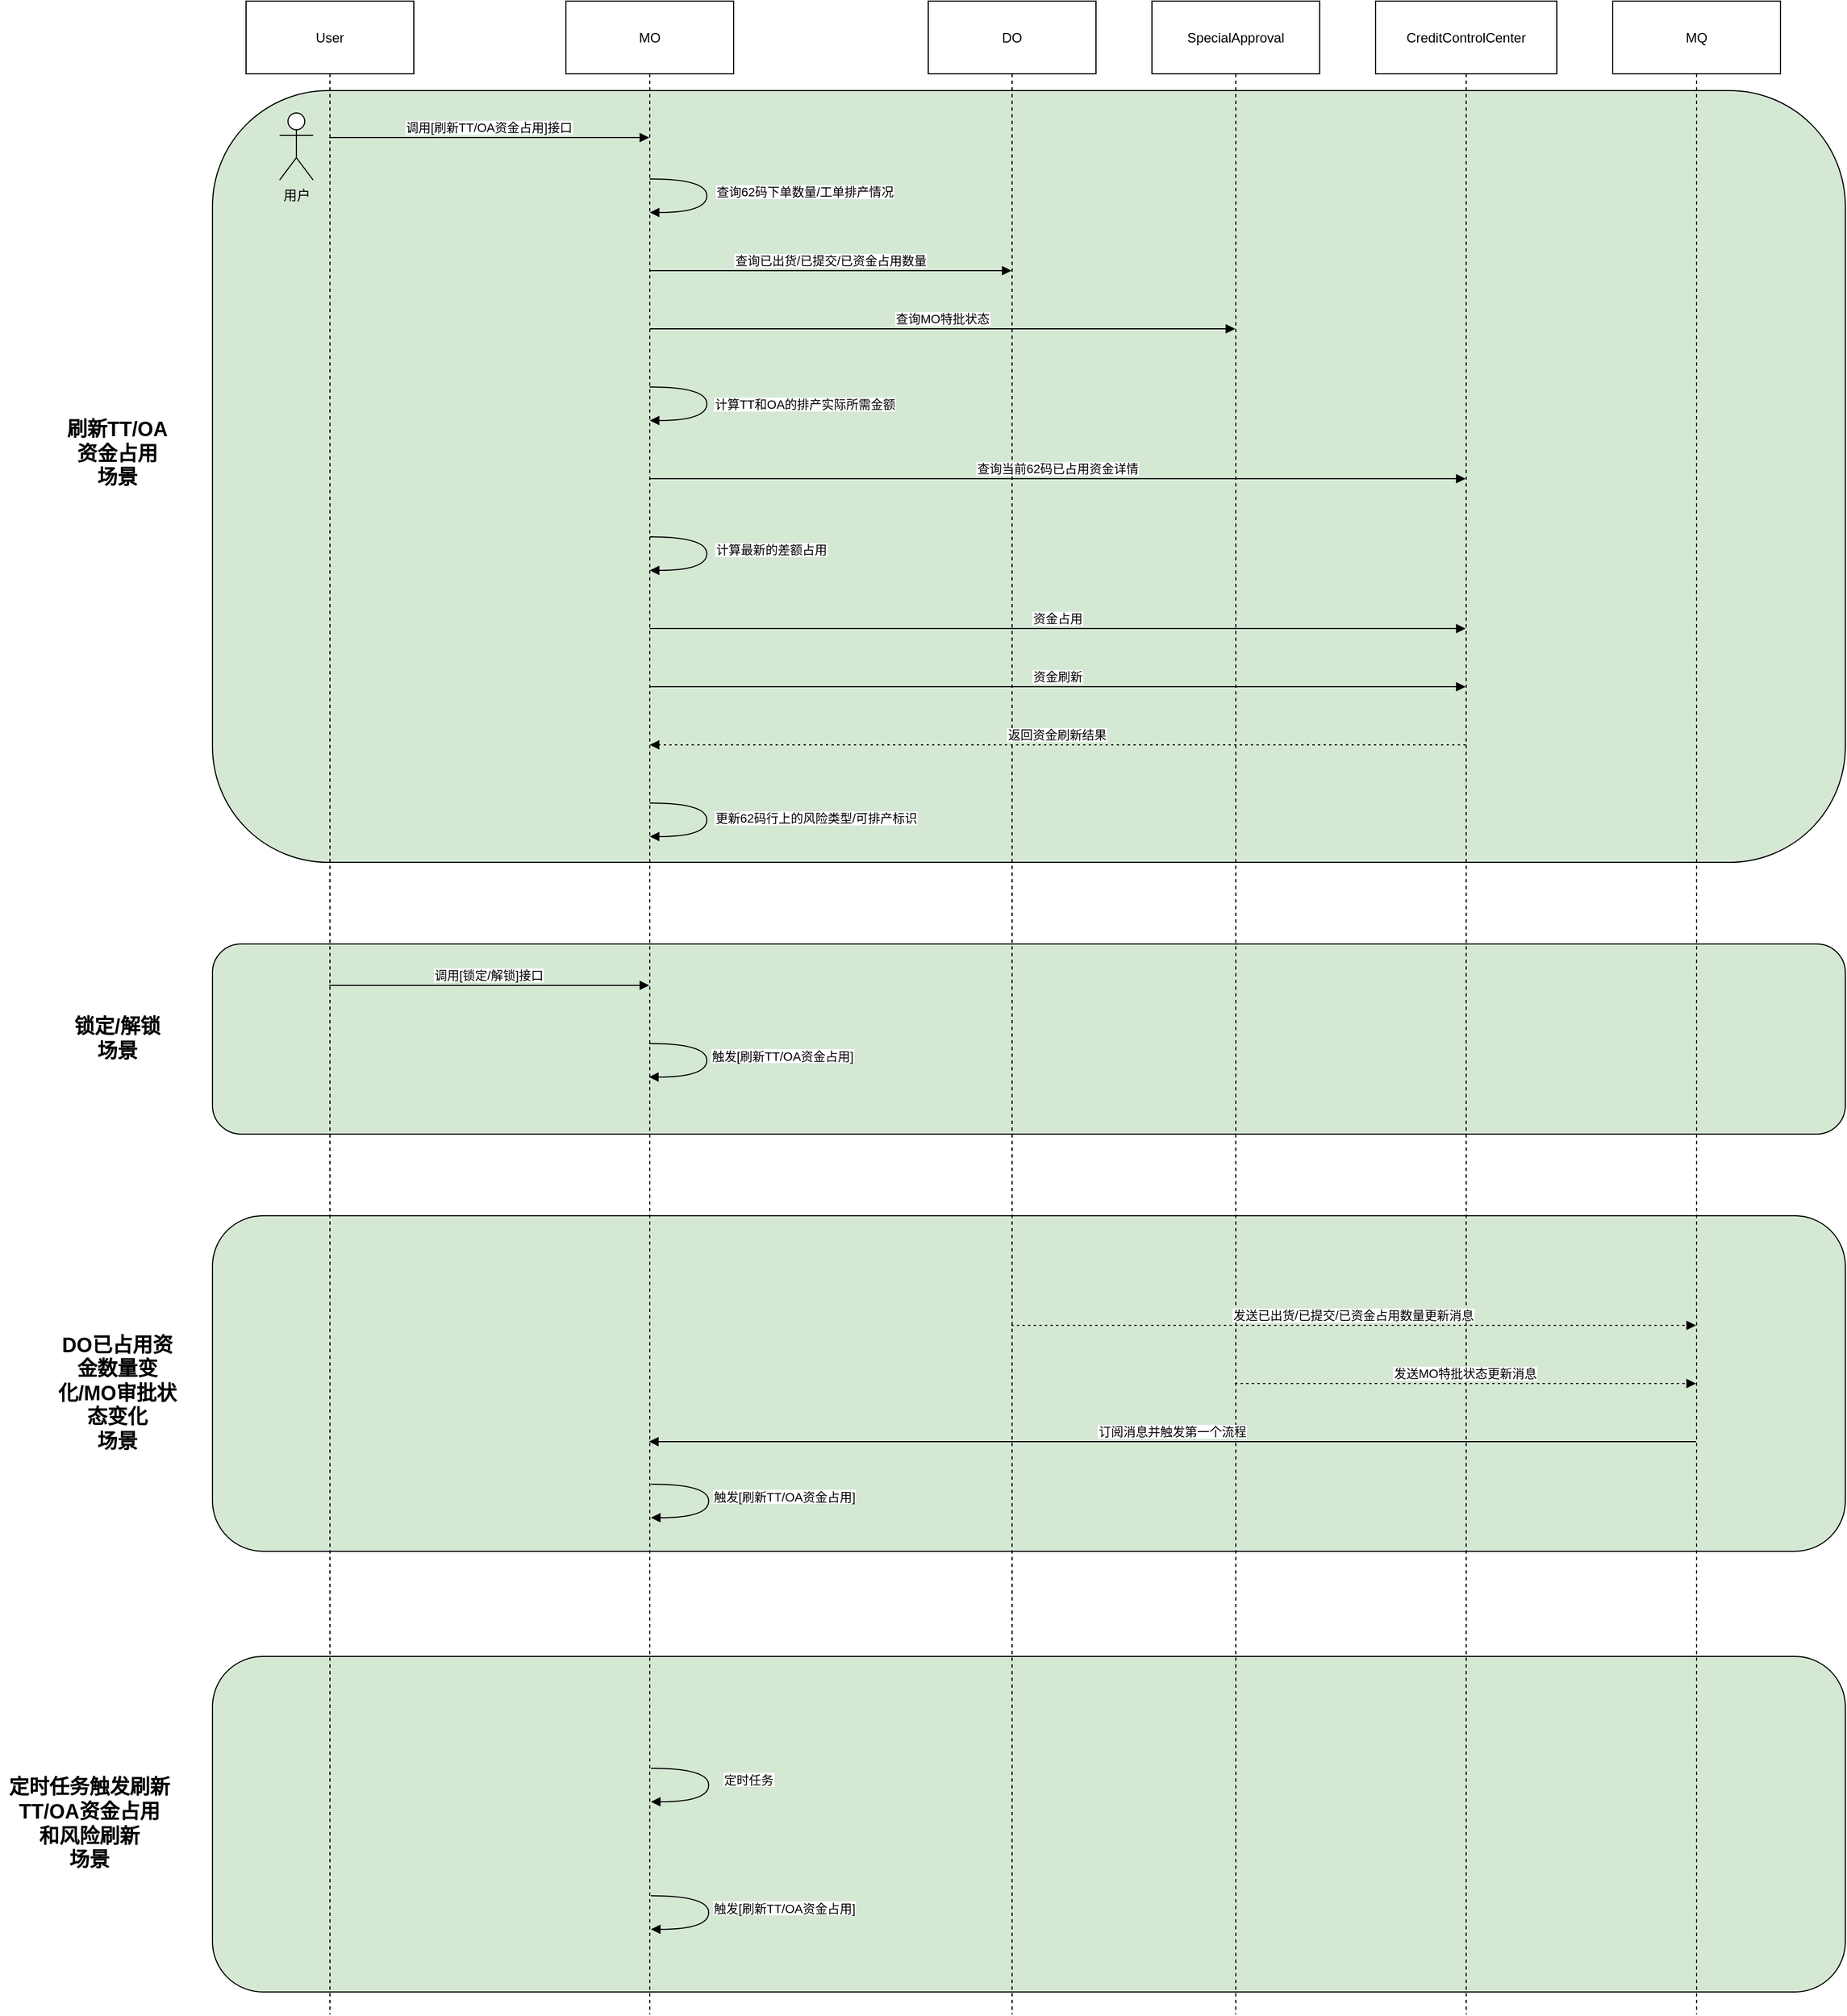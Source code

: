 <mxfile version="28.1.1">
  <diagram id="C5NioDderLb10LAesJQF" name="第 1 页">
    <mxGraphModel dx="2328" dy="917" grid="1" gridSize="10" guides="1" tooltips="1" connect="1" arrows="1" fold="1" page="1" pageScale="1" pageWidth="827" pageHeight="1169" math="0" shadow="0">
      <root>
        <mxCell id="0" />
        <mxCell id="1" parent="0" />
        <mxCell id="C7deDFVK92EXtW-6BP_k-26" value="" style="rounded=1;whiteSpace=wrap;html=1;fillColor=#D5E8D4;" vertex="1" parent="1">
          <mxGeometry x="-30" y="1480" width="1460" height="300" as="geometry" />
        </mxCell>
        <mxCell id="C7deDFVK92EXtW-6BP_k-24" value="" style="rounded=1;whiteSpace=wrap;html=1;fillColor=#D5E8D4;" vertex="1" parent="1">
          <mxGeometry x="-30" y="843" width="1460" height="170" as="geometry" />
        </mxCell>
        <mxCell id="C7deDFVK92EXtW-6BP_k-23" value="" style="rounded=1;whiteSpace=wrap;html=1;fillColor=#D5E8D4;" vertex="1" parent="1">
          <mxGeometry x="-30" y="1086" width="1460" height="300" as="geometry" />
        </mxCell>
        <mxCell id="bJO9nJOLajhvGZVp3YKl-24" value="" style="rounded=1;whiteSpace=wrap;html=1;fillColor=#D5E8D4;" parent="1" vertex="1">
          <mxGeometry x="-30" y="80" width="1460" height="690" as="geometry" />
        </mxCell>
        <mxCell id="2" value="User" style="shape=umlLifeline;perimeter=lifelinePerimeter;whiteSpace=wrap;container=1;dropTarget=0;collapsible=0;recursiveResize=0;outlineConnect=0;portConstraint=eastwest;newEdgeStyle={&quot;edgeStyle&quot;:&quot;elbowEdgeStyle&quot;,&quot;elbow&quot;:&quot;vertical&quot;,&quot;curved&quot;:0,&quot;rounded&quot;:0};size=65;" parent="1" vertex="1">
          <mxGeometry width="150" height="1800" as="geometry" />
        </mxCell>
        <mxCell id="3" value="MO" style="shape=umlLifeline;perimeter=lifelinePerimeter;whiteSpace=wrap;container=1;dropTarget=0;collapsible=0;recursiveResize=0;outlineConnect=0;portConstraint=eastwest;newEdgeStyle={&quot;edgeStyle&quot;:&quot;elbowEdgeStyle&quot;,&quot;elbow&quot;:&quot;vertical&quot;,&quot;curved&quot;:0,&quot;rounded&quot;:0};size=65;" parent="1" vertex="1">
          <mxGeometry x="286" width="150" height="1800" as="geometry" />
        </mxCell>
        <mxCell id="4" value="DO" style="shape=umlLifeline;perimeter=lifelinePerimeter;whiteSpace=wrap;container=1;dropTarget=0;collapsible=0;recursiveResize=0;outlineConnect=0;portConstraint=eastwest;newEdgeStyle={&quot;edgeStyle&quot;:&quot;elbowEdgeStyle&quot;,&quot;elbow&quot;:&quot;vertical&quot;,&quot;curved&quot;:0,&quot;rounded&quot;:0};size=65;" parent="1" vertex="1">
          <mxGeometry x="610" width="150" height="1800" as="geometry" />
        </mxCell>
        <mxCell id="5" value="SpecialApproval" style="shape=umlLifeline;perimeter=lifelinePerimeter;whiteSpace=wrap;container=1;dropTarget=0;collapsible=0;recursiveResize=0;outlineConnect=0;portConstraint=eastwest;newEdgeStyle={&quot;edgeStyle&quot;:&quot;elbowEdgeStyle&quot;,&quot;elbow&quot;:&quot;vertical&quot;,&quot;curved&quot;:0,&quot;rounded&quot;:0};size=65;" parent="1" vertex="1">
          <mxGeometry x="810" width="150" height="1800" as="geometry" />
        </mxCell>
        <mxCell id="6" value="CreditControlCenter" style="shape=umlLifeline;perimeter=lifelinePerimeter;whiteSpace=wrap;container=1;dropTarget=0;collapsible=0;recursiveResize=0;outlineConnect=0;portConstraint=eastwest;newEdgeStyle={&quot;edgeStyle&quot;:&quot;elbowEdgeStyle&quot;,&quot;elbow&quot;:&quot;vertical&quot;,&quot;curved&quot;:0,&quot;rounded&quot;:0};size=65;" parent="1" vertex="1">
          <mxGeometry x="1010" width="162" height="1800" as="geometry" />
        </mxCell>
        <mxCell id="7" value="MQ" style="shape=umlLifeline;perimeter=lifelinePerimeter;whiteSpace=wrap;container=1;dropTarget=0;collapsible=0;recursiveResize=0;outlineConnect=0;portConstraint=eastwest;newEdgeStyle={&quot;edgeStyle&quot;:&quot;elbowEdgeStyle&quot;,&quot;elbow&quot;:&quot;vertical&quot;,&quot;curved&quot;:0,&quot;rounded&quot;:0};size=65;" parent="1" vertex="1">
          <mxGeometry x="1222" width="150" height="1800" as="geometry" />
        </mxCell>
        <mxCell id="8" value="调用[刷新TT/OA资金占用]接口" style="verticalAlign=bottom;edgeStyle=elbowEdgeStyle;elbow=vertical;curved=0;rounded=0;endArrow=block;" parent="1" edge="1">
          <mxGeometry relative="1" as="geometry">
            <Array as="points">
              <mxPoint x="227" y="122" />
            </Array>
            <mxPoint x="74.324" y="122" as="sourcePoint" />
            <mxPoint x="360.5" y="122" as="targetPoint" />
          </mxGeometry>
        </mxCell>
        <mxCell id="9" value="查询62码下单数量/工单排产情况" style="curved=1;endArrow=block;" parent="1" source="3" target="3" edge="1">
          <mxGeometry x="-0.061" y="88" relative="1" as="geometry">
            <Array as="points">
              <mxPoint x="412" y="159" />
              <mxPoint x="412" y="189" />
            </Array>
            <mxPoint as="offset" />
          </mxGeometry>
        </mxCell>
        <mxCell id="10" value="查询已出货/已提交/已资金占用数量" style="verticalAlign=bottom;edgeStyle=elbowEdgeStyle;elbow=vertical;curved=0;rounded=0;endArrow=block;" parent="1" source="3" target="4" edge="1">
          <mxGeometry relative="1" as="geometry">
            <Array as="points">
              <mxPoint x="532" y="241" />
            </Array>
          </mxGeometry>
        </mxCell>
        <mxCell id="11" value="查询MO特批状态" style="verticalAlign=bottom;edgeStyle=elbowEdgeStyle;elbow=vertical;curved=0;rounded=0;endArrow=block;" parent="1" source="3" target="5" edge="1">
          <mxGeometry relative="1" as="geometry">
            <Array as="points">
              <mxPoint x="632" y="293" />
            </Array>
          </mxGeometry>
        </mxCell>
        <mxCell id="12" value="计算TT和OA的排产实际所需金额" style="curved=1;endArrow=block;" parent="1" source="3" target="3" edge="1">
          <mxGeometry y="88" relative="1" as="geometry">
            <Array as="points">
              <mxPoint x="412" y="345" />
              <mxPoint x="412" y="375" />
            </Array>
            <mxPoint as="offset" />
          </mxGeometry>
        </mxCell>
        <mxCell id="13" value="查询当前62码已占用资金详情" style="verticalAlign=bottom;edgeStyle=elbowEdgeStyle;elbow=vertical;curved=0;rounded=0;endArrow=block;" parent="1" source="3" target="6" edge="1">
          <mxGeometry relative="1" as="geometry">
            <Array as="points">
              <mxPoint x="735" y="427" />
            </Array>
          </mxGeometry>
        </mxCell>
        <mxCell id="14" value="计算最新的差额占用" style="curved=1;endArrow=block;" parent="1" source="3" target="3" edge="1">
          <mxGeometry x="-0.061" y="58" relative="1" as="geometry">
            <Array as="points">
              <mxPoint x="412" y="479" />
              <mxPoint x="412" y="509" />
            </Array>
            <mxPoint as="offset" />
          </mxGeometry>
        </mxCell>
        <mxCell id="15" value="资金占用" style="verticalAlign=bottom;edgeStyle=elbowEdgeStyle;elbow=vertical;curved=0;rounded=0;endArrow=block;" parent="1" source="3" target="6" edge="1">
          <mxGeometry relative="1" as="geometry">
            <Array as="points">
              <mxPoint x="735" y="561" />
            </Array>
          </mxGeometry>
        </mxCell>
        <mxCell id="16" value="资金刷新" style="verticalAlign=bottom;edgeStyle=elbowEdgeStyle;elbow=vertical;curved=0;rounded=0;endArrow=block;" parent="1" source="3" target="6" edge="1">
          <mxGeometry relative="1" as="geometry">
            <Array as="points">
              <mxPoint x="735" y="613" />
            </Array>
          </mxGeometry>
        </mxCell>
        <mxCell id="17" value="返回资金刷新结果" style="verticalAlign=bottom;edgeStyle=elbowEdgeStyle;elbow=vertical;curved=0;rounded=0;dashed=1;dashPattern=2 3;endArrow=block;" parent="1" source="6" target="3" edge="1">
          <mxGeometry relative="1" as="geometry">
            <Array as="points">
              <mxPoint x="738" y="665" />
            </Array>
          </mxGeometry>
        </mxCell>
        <mxCell id="18" value="更新62码行上的风险类型/可排产标识" style="curved=1;endArrow=block;" parent="1" source="3" target="3" edge="1">
          <mxGeometry x="-0.03" y="98" relative="1" as="geometry">
            <Array as="points">
              <mxPoint x="412" y="717" />
              <mxPoint x="412" y="747" />
            </Array>
            <mxPoint as="offset" />
          </mxGeometry>
        </mxCell>
        <mxCell id="19" value="发送已出货/已提交/已资金占用数量更新消息" style="verticalAlign=bottom;edgeStyle=elbowEdgeStyle;elbow=vertical;curved=0;rounded=0;dashed=1;dashPattern=2 3;endArrow=block;" parent="1" edge="1">
          <mxGeometry relative="1" as="geometry">
            <Array as="points">
              <mxPoint x="1000" y="1184" />
            </Array>
            <mxPoint x="684.324" y="1184" as="sourcePoint" />
            <mxPoint x="1296.5" y="1184" as="targetPoint" />
          </mxGeometry>
        </mxCell>
        <mxCell id="20" value="发送MO特批状态更新消息" style="verticalAlign=bottom;edgeStyle=elbowEdgeStyle;elbow=vertical;curved=0;rounded=0;dashed=1;dashPattern=2 3;endArrow=block;" parent="1" edge="1">
          <mxGeometry relative="1" as="geometry">
            <Array as="points">
              <mxPoint x="1100" y="1236" />
            </Array>
            <mxPoint x="884.324" y="1236" as="sourcePoint" />
            <mxPoint x="1296.5" y="1236" as="targetPoint" />
          </mxGeometry>
        </mxCell>
        <mxCell id="21" value="订阅消息并触发第一个流程" style="verticalAlign=bottom;edgeStyle=elbowEdgeStyle;elbow=vertical;curved=0;rounded=0;endArrow=block;" parent="1" edge="1">
          <mxGeometry relative="1" as="geometry">
            <Array as="points">
              <mxPoint x="841" y="1288" />
            </Array>
            <mxPoint x="1296.5" y="1288" as="sourcePoint" />
            <mxPoint x="360.324" y="1288" as="targetPoint" />
          </mxGeometry>
        </mxCell>
        <mxCell id="22" value="调用[锁定/解锁]接口" style="verticalAlign=bottom;edgeStyle=elbowEdgeStyle;elbow=vertical;curved=0;rounded=0;endArrow=block;" parent="1" edge="1">
          <mxGeometry relative="1" as="geometry">
            <Array as="points">
              <mxPoint x="227" y="880" />
            </Array>
            <mxPoint x="74.324" y="880" as="sourcePoint" />
            <mxPoint x="360.5" y="880" as="targetPoint" />
          </mxGeometry>
        </mxCell>
        <mxCell id="23" value="触发[刷新TT/OA资金占用]" style="curved=1;endArrow=block;" parent="1" edge="1">
          <mxGeometry x="-0.06" y="68" relative="1" as="geometry">
            <Array as="points">
              <mxPoint x="412" y="932" />
              <mxPoint x="412" y="962" />
            </Array>
            <mxPoint x="360.324" y="932" as="sourcePoint" />
            <mxPoint x="360.324" y="962" as="targetPoint" />
            <mxPoint as="offset" />
          </mxGeometry>
        </mxCell>
        <mxCell id="bJO9nJOLajhvGZVp3YKl-23" value="用户" style="shape=umlActor;verticalLabelPosition=bottom;verticalAlign=top;html=1;outlineConnect=0;" parent="1" vertex="1">
          <mxGeometry x="30" y="100" width="30" height="60" as="geometry" />
        </mxCell>
        <mxCell id="C7deDFVK92EXtW-6BP_k-25" value="触发[刷新TT/OA资金占用]" style="curved=1;endArrow=block;" edge="1" parent="1">
          <mxGeometry x="-0.06" y="68" relative="1" as="geometry">
            <Array as="points">
              <mxPoint x="413.676" y="1326" />
              <mxPoint x="413.676" y="1356" />
            </Array>
            <mxPoint x="362" y="1326" as="sourcePoint" />
            <mxPoint x="362" y="1356" as="targetPoint" />
            <mxPoint as="offset" />
          </mxGeometry>
        </mxCell>
        <mxCell id="C7deDFVK92EXtW-6BP_k-30" value="触发[刷新TT/OA资金占用]" style="curved=1;endArrow=block;" edge="1" parent="1">
          <mxGeometry x="-0.06" y="68" relative="1" as="geometry">
            <Array as="points">
              <mxPoint x="413.676" y="1694" />
              <mxPoint x="413.676" y="1724" />
            </Array>
            <mxPoint x="362" y="1694" as="sourcePoint" />
            <mxPoint x="362" y="1724" as="targetPoint" />
            <mxPoint as="offset" />
          </mxGeometry>
        </mxCell>
        <mxCell id="C7deDFVK92EXtW-6BP_k-33" value="定时任务" style="curved=1;endArrow=block;" edge="1" parent="1">
          <mxGeometry x="-0.075" y="36" relative="1" as="geometry">
            <Array as="points">
              <mxPoint x="413.676" y="1580" />
              <mxPoint x="413.676" y="1610" />
            </Array>
            <mxPoint x="362" y="1580" as="sourcePoint" />
            <mxPoint x="362" y="1610" as="targetPoint" />
            <mxPoint as="offset" />
          </mxGeometry>
        </mxCell>
        <mxCell id="C7deDFVK92EXtW-6BP_k-35" value="&lt;b&gt;&lt;font style=&quot;font-size: 18px;&quot;&gt;刷新TT/OA&lt;/font&gt;&lt;/b&gt;&lt;div&gt;&lt;b&gt;&lt;font style=&quot;font-size: 18px;&quot;&gt;资金占用&lt;/font&gt;&lt;/b&gt;&lt;/div&gt;&lt;div&gt;&lt;b&gt;&lt;font style=&quot;font-size: 18px;&quot;&gt;场景&lt;/font&gt;&lt;/b&gt;&lt;/div&gt;" style="text;html=1;align=center;verticalAlign=middle;whiteSpace=wrap;rounded=0;" vertex="1" parent="1">
          <mxGeometry x="-170" y="390" width="110" height="30" as="geometry" />
        </mxCell>
        <mxCell id="C7deDFVK92EXtW-6BP_k-36" value="&lt;span style=&quot;font-size: 18px;&quot;&gt;&lt;b&gt;锁定/解锁&lt;/b&gt;&lt;/span&gt;&lt;div&gt;&lt;span style=&quot;font-size: 18px;&quot;&gt;&lt;b&gt;场景&lt;/b&gt;&lt;/span&gt;&lt;/div&gt;" style="text;html=1;align=center;verticalAlign=middle;whiteSpace=wrap;rounded=0;" vertex="1" parent="1">
          <mxGeometry x="-170" y="913" width="110" height="30" as="geometry" />
        </mxCell>
        <mxCell id="C7deDFVK92EXtW-6BP_k-37" value="&lt;span style=&quot;font-size: 18px;&quot;&gt;&lt;b&gt;DO已占用资金数量变化/MO审批状态变化&lt;/b&gt;&lt;/span&gt;&lt;br&gt;&lt;div&gt;&lt;span style=&quot;font-size: 18px;&quot;&gt;&lt;b&gt;场景&lt;/b&gt;&lt;/span&gt;&lt;/div&gt;" style="text;html=1;align=center;verticalAlign=middle;whiteSpace=wrap;rounded=0;" vertex="1" parent="1">
          <mxGeometry x="-170" y="1230" width="110" height="30" as="geometry" />
        </mxCell>
        <mxCell id="C7deDFVK92EXtW-6BP_k-38" value="&lt;span style=&quot;font-size: 18px;&quot;&gt;&lt;b&gt;定时任务触发刷新TT/OA资金占用&lt;/b&gt;&lt;/span&gt;&lt;div&gt;&lt;span style=&quot;font-size: 18px;&quot;&gt;&lt;b&gt;和风险刷新&lt;/b&gt;&lt;/span&gt;&lt;br&gt;&lt;div&gt;&lt;span style=&quot;font-size: 18px;&quot;&gt;&lt;b&gt;场景&lt;/b&gt;&lt;/span&gt;&lt;/div&gt;&lt;/div&gt;" style="text;html=1;align=center;verticalAlign=middle;whiteSpace=wrap;rounded=0;" vertex="1" parent="1">
          <mxGeometry x="-220" y="1615" width="160" height="30" as="geometry" />
        </mxCell>
      </root>
    </mxGraphModel>
  </diagram>
</mxfile>

